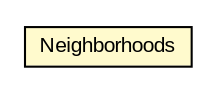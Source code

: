 #!/usr/local/bin/dot
#
# Class diagram 
# Generated by UMLGraph version R5_6-24-gf6e263 (http://www.umlgraph.org/)
#

digraph G {
	edge [fontname="arial",fontsize=10,labelfontname="arial",labelfontsize=10];
	node [fontname="arial",fontsize=10,shape=plaintext];
	nodesep=0.25;
	ranksep=0.5;
	// com.id.droneapi.impl.algorithm.v1.Neighborhoods
	c2183 [label=<<table title="com.id.droneapi.impl.algorithm.v1.Neighborhoods" border="0" cellborder="1" cellspacing="0" cellpadding="2" port="p" bgcolor="lemonChiffon" href="./Neighborhoods.html">
		<tr><td><table border="0" cellspacing="0" cellpadding="1">
<tr><td align="center" balign="center"> Neighborhoods </td></tr>
		</table></td></tr>
		</table>>, URL="./Neighborhoods.html", fontname="arial", fontcolor="black", fontsize=10.0];
}

